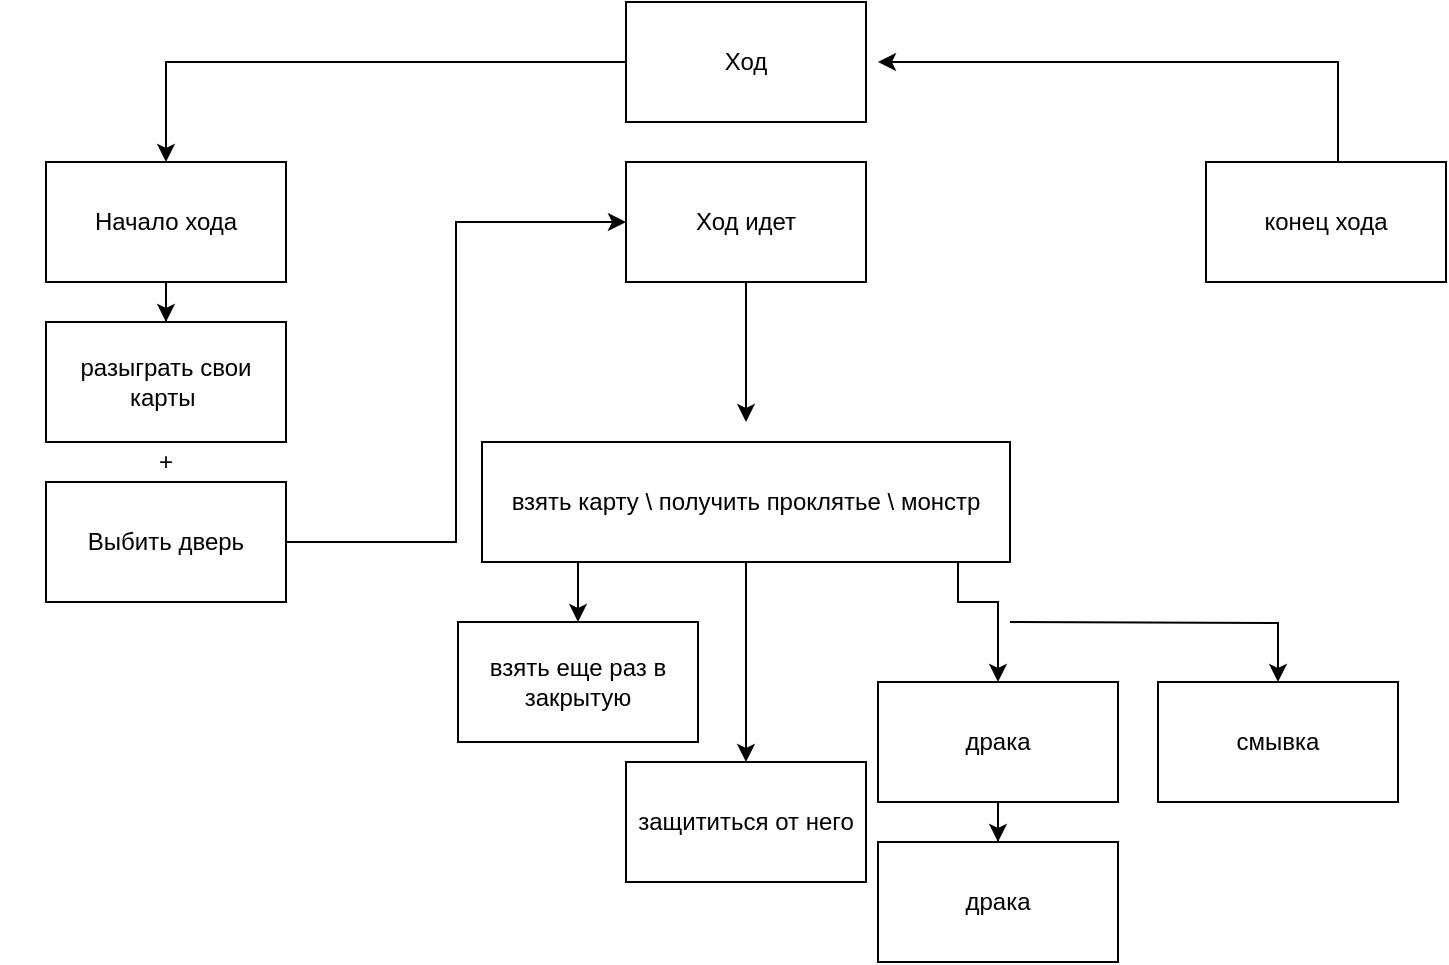 <mxfile version="13.6.2" type="github">
  <diagram id="C96WtojzTomYykdgPVTl" name="Page-1">
    <mxGraphModel dx="1038" dy="580" grid="1" gridSize="10" guides="1" tooltips="1" connect="1" arrows="1" fold="1" page="1" pageScale="1" pageWidth="827" pageHeight="1169" math="0" shadow="0">
      <root>
        <mxCell id="0" />
        <mxCell id="1" parent="0" />
        <mxCell id="-CBhZGeAXnUCAFE3jPbe-429" style="edgeStyle=orthogonalEdgeStyle;rounded=0;orthogonalLoop=1;jettySize=auto;html=1;entryX=0.5;entryY=0;entryDx=0;entryDy=0;" edge="1" parent="1" source="-CBhZGeAXnUCAFE3jPbe-1" target="-CBhZGeAXnUCAFE3jPbe-424">
          <mxGeometry relative="1" as="geometry" />
        </mxCell>
        <mxCell id="-CBhZGeAXnUCAFE3jPbe-1" value="" style="rounded=0;whiteSpace=wrap;html=1;" vertex="1" parent="1">
          <mxGeometry x="354" y="10" width="120" height="60" as="geometry" />
        </mxCell>
        <mxCell id="-CBhZGeAXnUCAFE3jPbe-423" style="edgeStyle=orthogonalEdgeStyle;rounded=0;orthogonalLoop=1;jettySize=auto;html=1;exitX=0.5;exitY=1;exitDx=0;exitDy=0;" edge="1" parent="1" source="-CBhZGeAXnUCAFE3jPbe-1" target="-CBhZGeAXnUCAFE3jPbe-1">
          <mxGeometry relative="1" as="geometry" />
        </mxCell>
        <mxCell id="-CBhZGeAXnUCAFE3jPbe-432" value="" style="edgeStyle=orthogonalEdgeStyle;rounded=0;orthogonalLoop=1;jettySize=auto;html=1;entryX=0.5;entryY=0;entryDx=0;entryDy=0;" edge="1" parent="1" source="-CBhZGeAXnUCAFE3jPbe-424" target="-CBhZGeAXnUCAFE3jPbe-427">
          <mxGeometry relative="1" as="geometry">
            <Array as="points" />
          </mxGeometry>
        </mxCell>
        <mxCell id="-CBhZGeAXnUCAFE3jPbe-424" value="" style="rounded=0;whiteSpace=wrap;html=1;" vertex="1" parent="1">
          <mxGeometry x="64" y="90" width="120" height="60" as="geometry" />
        </mxCell>
        <mxCell id="-CBhZGeAXnUCAFE3jPbe-453" value="" style="edgeStyle=orthogonalEdgeStyle;rounded=0;orthogonalLoop=1;jettySize=auto;html=1;" edge="1" parent="1" source="-CBhZGeAXnUCAFE3jPbe-425">
          <mxGeometry relative="1" as="geometry">
            <mxPoint x="414" y="220" as="targetPoint" />
          </mxGeometry>
        </mxCell>
        <mxCell id="-CBhZGeAXnUCAFE3jPbe-425" value="" style="rounded=0;whiteSpace=wrap;html=1;" vertex="1" parent="1">
          <mxGeometry x="354" y="90" width="120" height="60" as="geometry" />
        </mxCell>
        <mxCell id="-CBhZGeAXnUCAFE3jPbe-481" style="edgeStyle=orthogonalEdgeStyle;rounded=0;orthogonalLoop=1;jettySize=auto;html=1;" edge="1" parent="1" source="-CBhZGeAXnUCAFE3jPbe-426">
          <mxGeometry relative="1" as="geometry">
            <mxPoint x="480" y="40" as="targetPoint" />
            <Array as="points">
              <mxPoint x="710" y="40" />
            </Array>
          </mxGeometry>
        </mxCell>
        <mxCell id="-CBhZGeAXnUCAFE3jPbe-426" value="конец хода" style="rounded=0;whiteSpace=wrap;html=1;" vertex="1" parent="1">
          <mxGeometry x="644" y="90" width="120" height="60" as="geometry" />
        </mxCell>
        <mxCell id="-CBhZGeAXnUCAFE3jPbe-427" value="" style="rounded=0;whiteSpace=wrap;html=1;" vertex="1" parent="1">
          <mxGeometry x="64" y="170" width="120" height="60" as="geometry" />
        </mxCell>
        <mxCell id="-CBhZGeAXnUCAFE3jPbe-451" style="edgeStyle=orthogonalEdgeStyle;rounded=0;orthogonalLoop=1;jettySize=auto;html=1;entryX=0;entryY=0.5;entryDx=0;entryDy=0;" edge="1" parent="1" source="-CBhZGeAXnUCAFE3jPbe-428" target="-CBhZGeAXnUCAFE3jPbe-425">
          <mxGeometry relative="1" as="geometry" />
        </mxCell>
        <mxCell id="-CBhZGeAXnUCAFE3jPbe-428" value="" style="rounded=0;whiteSpace=wrap;html=1;" vertex="1" parent="1">
          <mxGeometry x="64" y="250" width="120" height="60" as="geometry" />
        </mxCell>
        <mxCell id="-CBhZGeAXnUCAFE3jPbe-433" value="+" style="text;html=1;strokeColor=none;fillColor=none;align=center;verticalAlign=middle;whiteSpace=wrap;rounded=0;" vertex="1" parent="1">
          <mxGeometry x="104" y="230" width="40" height="20" as="geometry" />
        </mxCell>
        <mxCell id="-CBhZGeAXnUCAFE3jPbe-435" value="Ход" style="text;html=1;strokeColor=none;fillColor=none;align=center;verticalAlign=middle;whiteSpace=wrap;rounded=0;" vertex="1" parent="1">
          <mxGeometry x="394" y="30" width="40" height="20" as="geometry" />
        </mxCell>
        <mxCell id="-CBhZGeAXnUCAFE3jPbe-436" value="Начало хода" style="text;html=1;strokeColor=none;fillColor=none;align=center;verticalAlign=middle;whiteSpace=wrap;rounded=0;" vertex="1" parent="1">
          <mxGeometry x="76" y="110" width="96" height="20" as="geometry" />
        </mxCell>
        <mxCell id="-CBhZGeAXnUCAFE3jPbe-437" value="Ход идет" style="text;html=1;strokeColor=none;fillColor=none;align=center;verticalAlign=middle;whiteSpace=wrap;rounded=0;" vertex="1" parent="1">
          <mxGeometry x="381" y="110" width="66" height="20" as="geometry" />
        </mxCell>
        <mxCell id="-CBhZGeAXnUCAFE3jPbe-440" value="разыграть свои&lt;br&gt;карты&amp;nbsp;" style="text;html=1;strokeColor=none;fillColor=none;align=center;verticalAlign=middle;whiteSpace=wrap;rounded=0;" vertex="1" parent="1">
          <mxGeometry x="41" y="190" width="166" height="20" as="geometry" />
        </mxCell>
        <mxCell id="-CBhZGeAXnUCAFE3jPbe-441" value="Выбить дверь" style="text;html=1;strokeColor=none;fillColor=none;align=center;verticalAlign=middle;whiteSpace=wrap;rounded=0;" vertex="1" parent="1">
          <mxGeometry x="76" y="270" width="96" height="20" as="geometry" />
        </mxCell>
        <mxCell id="-CBhZGeAXnUCAFE3jPbe-459" value="" style="edgeStyle=orthogonalEdgeStyle;rounded=0;orthogonalLoop=1;jettySize=auto;html=1;" edge="1" parent="1" source="-CBhZGeAXnUCAFE3jPbe-452" target="-CBhZGeAXnUCAFE3jPbe-458">
          <mxGeometry relative="1" as="geometry">
            <Array as="points">
              <mxPoint x="330" y="310" />
              <mxPoint x="330" y="310" />
            </Array>
          </mxGeometry>
        </mxCell>
        <mxCell id="-CBhZGeAXnUCAFE3jPbe-463" style="edgeStyle=orthogonalEdgeStyle;rounded=0;orthogonalLoop=1;jettySize=auto;html=1;" edge="1" parent="1" source="-CBhZGeAXnUCAFE3jPbe-452" target="-CBhZGeAXnUCAFE3jPbe-464">
          <mxGeometry relative="1" as="geometry">
            <mxPoint x="414" y="450" as="targetPoint" />
          </mxGeometry>
        </mxCell>
        <mxCell id="-CBhZGeAXnUCAFE3jPbe-474" value="" style="edgeStyle=orthogonalEdgeStyle;rounded=0;orthogonalLoop=1;jettySize=auto;html=1;entryX=0.5;entryY=0;entryDx=0;entryDy=0;" edge="1" parent="1" source="-CBhZGeAXnUCAFE3jPbe-452" target="-CBhZGeAXnUCAFE3jPbe-475">
          <mxGeometry relative="1" as="geometry">
            <mxPoint x="520" y="450" as="targetPoint" />
            <Array as="points">
              <mxPoint x="520" y="310" />
              <mxPoint x="540" y="310" />
            </Array>
          </mxGeometry>
        </mxCell>
        <mxCell id="-CBhZGeAXnUCAFE3jPbe-482" style="edgeStyle=orthogonalEdgeStyle;rounded=0;orthogonalLoop=1;jettySize=auto;html=1;entryX=0.5;entryY=0;entryDx=0;entryDy=0;" edge="1" parent="1" target="-CBhZGeAXnUCAFE3jPbe-478">
          <mxGeometry relative="1" as="geometry">
            <mxPoint x="546" y="320" as="sourcePoint" />
          </mxGeometry>
        </mxCell>
        <mxCell id="-CBhZGeAXnUCAFE3jPbe-452" value="взять карту \ получить проклятье \ монстр" style="rounded=0;whiteSpace=wrap;html=1;" vertex="1" parent="1">
          <mxGeometry x="282" y="230" width="264" height="60" as="geometry" />
        </mxCell>
        <mxCell id="-CBhZGeAXnUCAFE3jPbe-458" value="взять еще раз в закрытую" style="whiteSpace=wrap;html=1;rounded=0;" vertex="1" parent="1">
          <mxGeometry x="270" y="320" width="120" height="60" as="geometry" />
        </mxCell>
        <mxCell id="-CBhZGeAXnUCAFE3jPbe-464" value="защититься от него" style="rounded=0;whiteSpace=wrap;html=1;" vertex="1" parent="1">
          <mxGeometry x="354" y="390" width="120" height="60" as="geometry" />
        </mxCell>
        <mxCell id="-CBhZGeAXnUCAFE3jPbe-477" value="" style="edgeStyle=orthogonalEdgeStyle;rounded=0;orthogonalLoop=1;jettySize=auto;html=1;" edge="1" parent="1" source="-CBhZGeAXnUCAFE3jPbe-475" target="-CBhZGeAXnUCAFE3jPbe-476">
          <mxGeometry relative="1" as="geometry" />
        </mxCell>
        <mxCell id="-CBhZGeAXnUCAFE3jPbe-475" value="драка" style="rounded=0;whiteSpace=wrap;html=1;" vertex="1" parent="1">
          <mxGeometry x="480" y="350" width="120" height="60" as="geometry" />
        </mxCell>
        <mxCell id="-CBhZGeAXnUCAFE3jPbe-476" value="драка" style="rounded=0;whiteSpace=wrap;html=1;" vertex="1" parent="1">
          <mxGeometry x="480" y="430" width="120" height="60" as="geometry" />
        </mxCell>
        <mxCell id="-CBhZGeAXnUCAFE3jPbe-478" value="смывка" style="rounded=0;whiteSpace=wrap;html=1;" vertex="1" parent="1">
          <mxGeometry x="620" y="350" width="120" height="60" as="geometry" />
        </mxCell>
      </root>
    </mxGraphModel>
  </diagram>
</mxfile>
